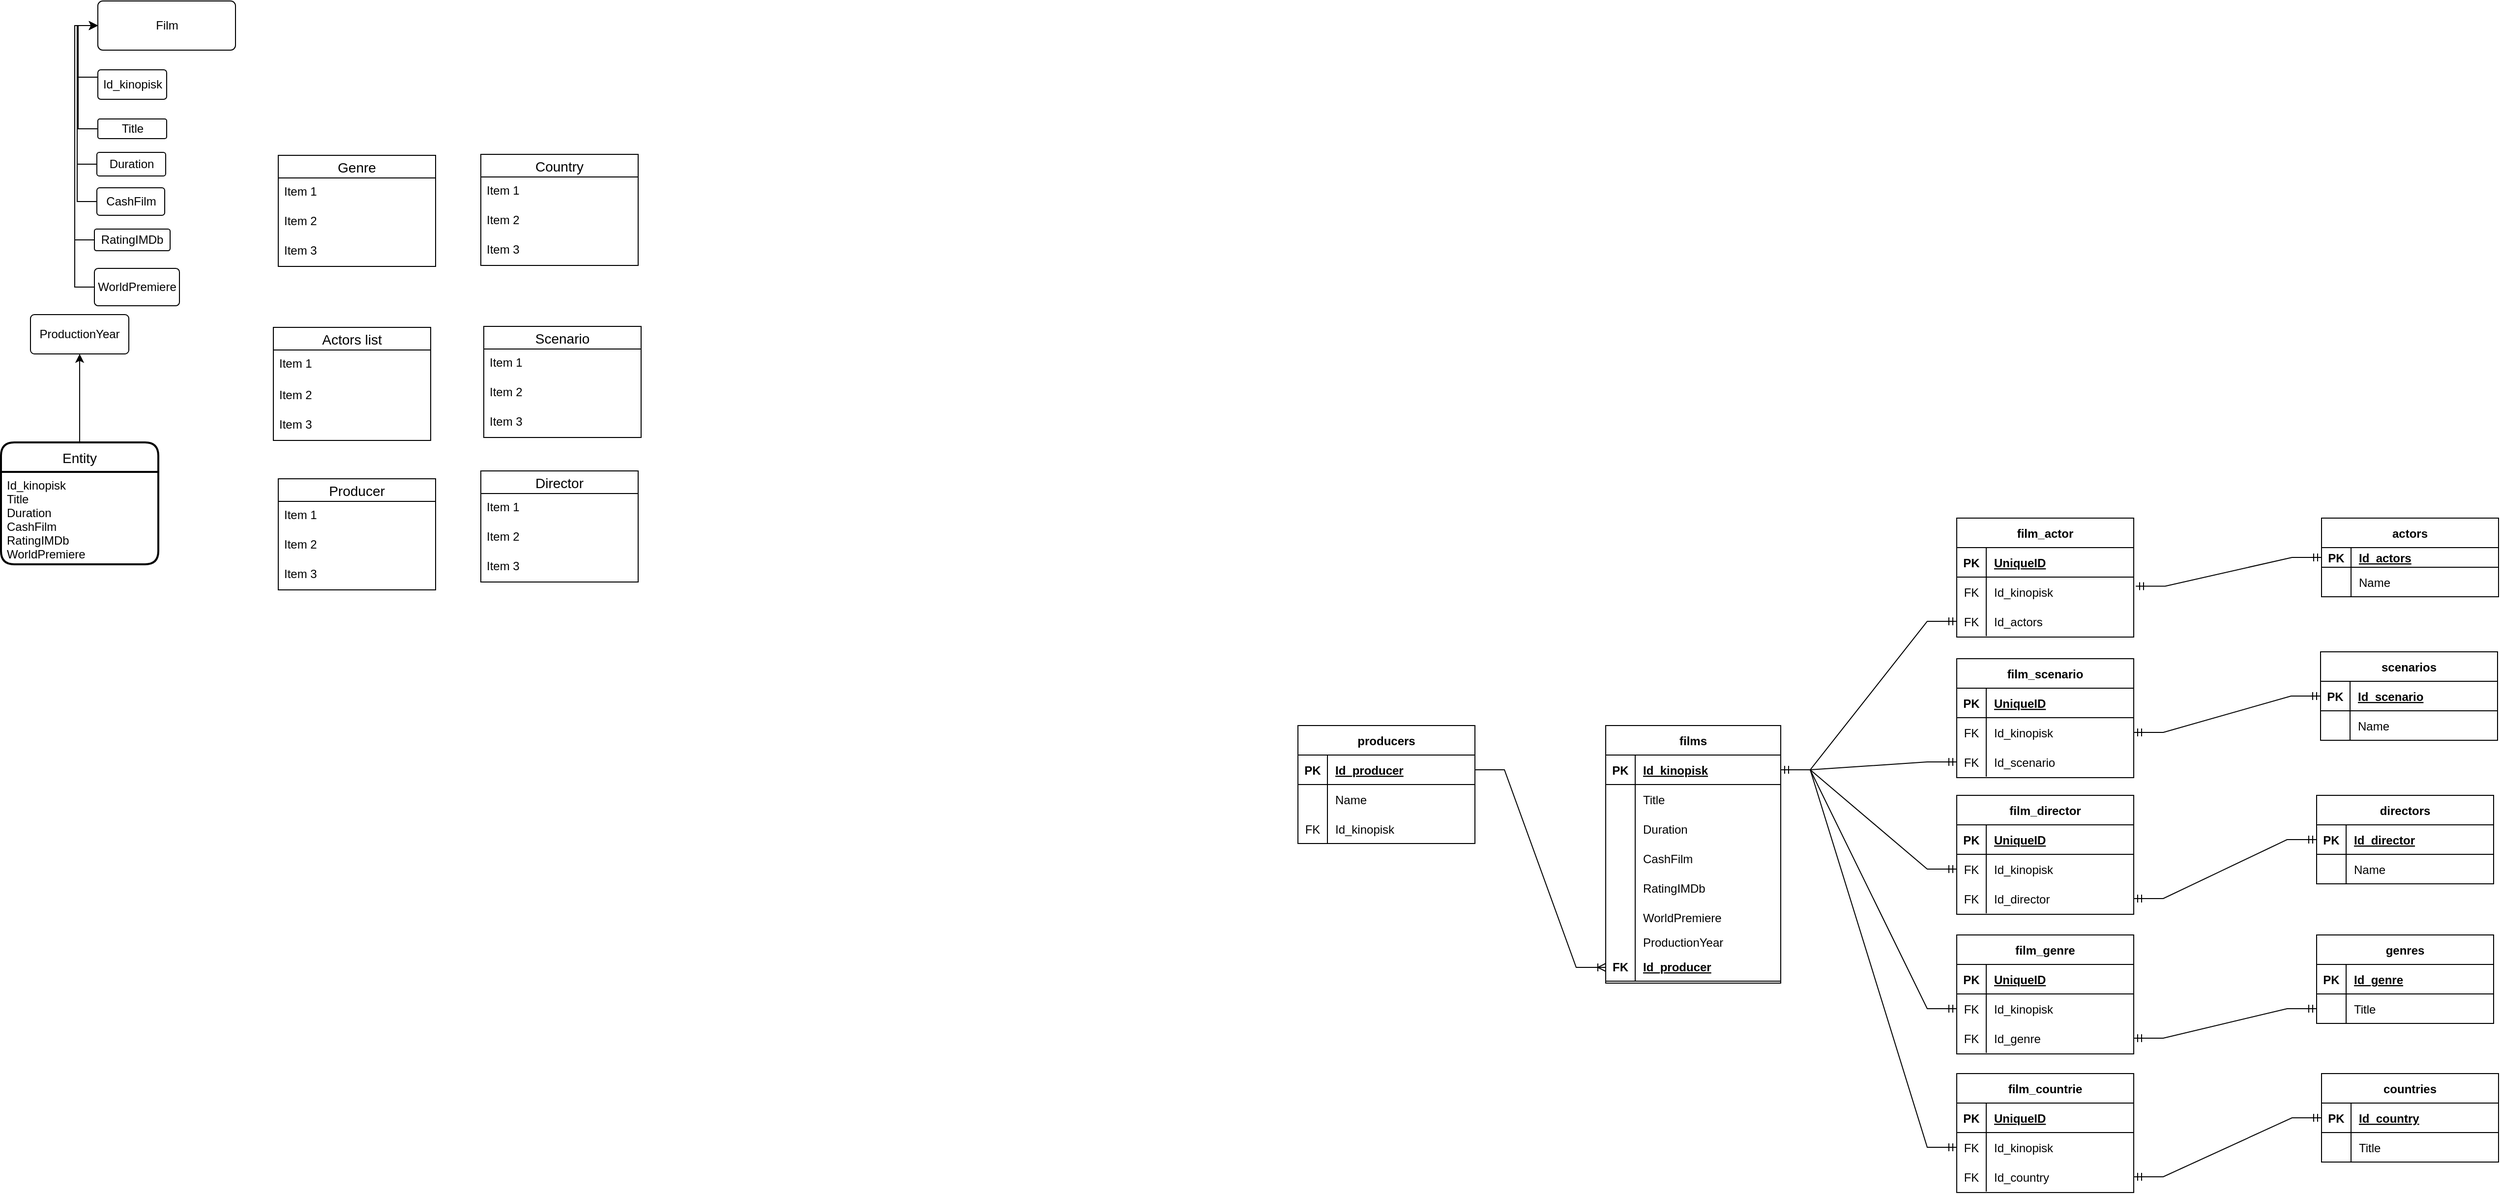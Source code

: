 <mxfile version="20.1.1" type="github">
  <diagram id="-CvcEf6lG1NXRsUwqKQ4" name="Page-1">
    <mxGraphModel dx="4697" dy="2421" grid="0" gridSize="10" guides="1" tooltips="1" connect="1" arrows="1" fold="1" page="0" pageScale="1" pageWidth="827" pageHeight="1169" math="0" shadow="0">
      <root>
        <mxCell id="0" />
        <mxCell id="1" parent="0" />
        <mxCell id="tb-JkUg86XOr9-P5i_KM-39" value="ProductionYear" style="rounded=1;arcSize=10;whiteSpace=wrap;html=1;align=center;" parent="1" vertex="1">
          <mxGeometry x="-3121" y="-1227" width="100" height="40" as="geometry" />
        </mxCell>
        <mxCell id="tb-JkUg86XOr9-P5i_KM-114" style="edgeStyle=orthogonalEdgeStyle;rounded=0;orthogonalLoop=1;jettySize=auto;html=1;exitX=0.5;exitY=0;exitDx=0;exitDy=0;entryX=0.5;entryY=1;entryDx=0;entryDy=0;" parent="1" source="tb-JkUg86XOr9-P5i_KM-105" target="tb-JkUg86XOr9-P5i_KM-39" edge="1">
          <mxGeometry relative="1" as="geometry">
            <mxPoint x="-3071.0" y="-1053" as="targetPoint" />
          </mxGeometry>
        </mxCell>
        <mxCell id="tb-JkUg86XOr9-P5i_KM-105" value="Entity" style="swimlane;childLayout=stackLayout;horizontal=1;startSize=30;horizontalStack=0;rounded=1;fontSize=14;fontStyle=0;strokeWidth=2;resizeParent=0;resizeLast=1;shadow=0;dashed=0;align=center;" parent="1" vertex="1">
          <mxGeometry x="-3151" y="-1097" width="160" height="124" as="geometry">
            <mxRectangle x="-1221" y="116" width="70" height="30" as="alternateBounds" />
          </mxGeometry>
        </mxCell>
        <mxCell id="tb-JkUg86XOr9-P5i_KM-106" value="Id_kinopisk&#xa;Title&#xa;Duration&#xa;CashFilm&#xa;RatingIMDb&#xa;WorldPremiere" style="align=left;strokeColor=none;fillColor=none;spacingLeft=4;fontSize=12;verticalAlign=top;resizable=0;rotatable=0;part=1;" parent="tb-JkUg86XOr9-P5i_KM-105" vertex="1">
          <mxGeometry y="30" width="160" height="94" as="geometry" />
        </mxCell>
        <mxCell id="tb-JkUg86XOr9-P5i_KM-108" style="edgeStyle=orthogonalEdgeStyle;rounded=0;orthogonalLoop=1;jettySize=auto;html=1;exitX=0.5;exitY=1;exitDx=0;exitDy=0;" parent="tb-JkUg86XOr9-P5i_KM-105" source="tb-JkUg86XOr9-P5i_KM-106" target="tb-JkUg86XOr9-P5i_KM-106" edge="1">
          <mxGeometry relative="1" as="geometry" />
        </mxCell>
        <mxCell id="tb-JkUg86XOr9-P5i_KM-110" value="" style="group" parent="1" vertex="1" connectable="0">
          <mxGeometry x="-3056" y="-1546" width="143.5" height="310" as="geometry" />
        </mxCell>
        <mxCell id="tb-JkUg86XOr9-P5i_KM-46" value="WorldPremiere" style="rounded=1;arcSize=10;whiteSpace=wrap;html=1;align=center;" parent="tb-JkUg86XOr9-P5i_KM-110" vertex="1">
          <mxGeometry y="272" width="86.5" height="38" as="geometry" />
        </mxCell>
        <mxCell id="tb-JkUg86XOr9-P5i_KM-47" value="Duration" style="rounded=1;arcSize=10;whiteSpace=wrap;html=1;align=center;" parent="tb-JkUg86XOr9-P5i_KM-110" vertex="1">
          <mxGeometry x="2.5" y="154" width="70" height="24" as="geometry" />
        </mxCell>
        <mxCell id="tb-JkUg86XOr9-P5i_KM-48" value="RatingIMDb" style="rounded=1;arcSize=10;whiteSpace=wrap;html=1;align=center;" parent="tb-JkUg86XOr9-P5i_KM-110" vertex="1">
          <mxGeometry y="232" width="77" height="22" as="geometry" />
        </mxCell>
        <mxCell id="tb-JkUg86XOr9-P5i_KM-49" value="CashFilm" style="rounded=1;arcSize=10;whiteSpace=wrap;html=1;align=center;" parent="tb-JkUg86XOr9-P5i_KM-110" vertex="1">
          <mxGeometry x="2.5" y="190" width="69" height="28" as="geometry" />
        </mxCell>
        <mxCell id="tb-JkUg86XOr9-P5i_KM-36" value="Film" style="rounded=1;arcSize=10;whiteSpace=wrap;html=1;align=center;" parent="tb-JkUg86XOr9-P5i_KM-110" vertex="1">
          <mxGeometry x="3.5" width="140" height="50" as="geometry" />
        </mxCell>
        <mxCell id="tb-JkUg86XOr9-P5i_KM-89" style="edgeStyle=orthogonalEdgeStyle;rounded=0;orthogonalLoop=1;jettySize=auto;html=1;exitX=0;exitY=0.5;exitDx=0;exitDy=0;entryX=0;entryY=0.5;entryDx=0;entryDy=0;" parent="tb-JkUg86XOr9-P5i_KM-110" source="tb-JkUg86XOr9-P5i_KM-46" target="tb-JkUg86XOr9-P5i_KM-36" edge="1">
          <mxGeometry relative="1" as="geometry" />
        </mxCell>
        <mxCell id="tb-JkUg86XOr9-P5i_KM-87" style="edgeStyle=orthogonalEdgeStyle;rounded=0;orthogonalLoop=1;jettySize=auto;html=1;exitX=0;exitY=0.5;exitDx=0;exitDy=0;entryX=0;entryY=0.5;entryDx=0;entryDy=0;" parent="tb-JkUg86XOr9-P5i_KM-110" source="tb-JkUg86XOr9-P5i_KM-47" target="tb-JkUg86XOr9-P5i_KM-36" edge="1">
          <mxGeometry relative="1" as="geometry">
            <mxPoint x="-17.5" y="56" as="targetPoint" />
          </mxGeometry>
        </mxCell>
        <mxCell id="tb-JkUg86XOr9-P5i_KM-88" style="edgeStyle=orthogonalEdgeStyle;rounded=0;orthogonalLoop=1;jettySize=auto;html=1;exitX=0;exitY=0.5;exitDx=0;exitDy=0;entryX=0;entryY=0.5;entryDx=0;entryDy=0;" parent="tb-JkUg86XOr9-P5i_KM-110" source="tb-JkUg86XOr9-P5i_KM-48" target="tb-JkUg86XOr9-P5i_KM-36" edge="1">
          <mxGeometry relative="1" as="geometry" />
        </mxCell>
        <mxCell id="tb-JkUg86XOr9-P5i_KM-86" style="edgeStyle=orthogonalEdgeStyle;rounded=0;orthogonalLoop=1;jettySize=auto;html=1;exitX=0;exitY=0.5;exitDx=0;exitDy=0;entryX=0;entryY=0.5;entryDx=0;entryDy=0;" parent="tb-JkUg86XOr9-P5i_KM-110" source="tb-JkUg86XOr9-P5i_KM-49" target="tb-JkUg86XOr9-P5i_KM-36" edge="1">
          <mxGeometry relative="1" as="geometry">
            <mxPoint x="-52.342" y="22.684" as="targetPoint" />
          </mxGeometry>
        </mxCell>
        <mxCell id="tb-JkUg86XOr9-P5i_KM-76" style="edgeStyle=orthogonalEdgeStyle;rounded=0;orthogonalLoop=1;jettySize=auto;html=1;exitX=0;exitY=0.25;exitDx=0;exitDy=0;entryX=0;entryY=0.5;entryDx=0;entryDy=0;" parent="tb-JkUg86XOr9-P5i_KM-110" source="tb-JkUg86XOr9-P5i_KM-37" target="tb-JkUg86XOr9-P5i_KM-36" edge="1">
          <mxGeometry relative="1" as="geometry" />
        </mxCell>
        <mxCell id="tb-JkUg86XOr9-P5i_KM-37" value="Id_kinopisk" style="rounded=1;arcSize=10;whiteSpace=wrap;html=1;align=center;" parent="tb-JkUg86XOr9-P5i_KM-110" vertex="1">
          <mxGeometry x="3.5" y="70" width="70" height="30" as="geometry" />
        </mxCell>
        <mxCell id="tb-JkUg86XOr9-P5i_KM-78" style="edgeStyle=orthogonalEdgeStyle;rounded=0;orthogonalLoop=1;jettySize=auto;html=1;exitX=0;exitY=0.5;exitDx=0;exitDy=0;entryX=0;entryY=0.5;entryDx=0;entryDy=0;" parent="tb-JkUg86XOr9-P5i_KM-110" source="tb-JkUg86XOr9-P5i_KM-38" target="tb-JkUg86XOr9-P5i_KM-36" edge="1">
          <mxGeometry relative="1" as="geometry" />
        </mxCell>
        <mxCell id="tb-JkUg86XOr9-P5i_KM-38" value="Title" style="rounded=1;arcSize=10;whiteSpace=wrap;html=1;align=center;" parent="tb-JkUg86XOr9-P5i_KM-110" vertex="1">
          <mxGeometry x="3.5" y="120" width="70" height="20" as="geometry" />
        </mxCell>
        <mxCell id="tb-JkUg86XOr9-P5i_KM-117" value="Actors list" style="swimlane;fontStyle=0;childLayout=stackLayout;horizontal=1;startSize=23;horizontalStack=0;resizeParent=1;resizeParentMax=0;resizeLast=0;collapsible=1;marginBottom=0;align=center;fontSize=14;" parent="1" vertex="1">
          <mxGeometry x="-2874" y="-1214" width="160" height="115" as="geometry" />
        </mxCell>
        <mxCell id="tb-JkUg86XOr9-P5i_KM-118" value="Item 1" style="text;strokeColor=none;fillColor=none;spacingLeft=4;spacingRight=4;overflow=hidden;rotatable=0;points=[[0,0.5],[1,0.5]];portConstraint=eastwest;fontSize=12;" parent="tb-JkUg86XOr9-P5i_KM-117" vertex="1">
          <mxGeometry y="23" width="160" height="32" as="geometry" />
        </mxCell>
        <mxCell id="tb-JkUg86XOr9-P5i_KM-119" value="Item 2" style="text;strokeColor=none;fillColor=none;spacingLeft=4;spacingRight=4;overflow=hidden;rotatable=0;points=[[0,0.5],[1,0.5]];portConstraint=eastwest;fontSize=12;" parent="tb-JkUg86XOr9-P5i_KM-117" vertex="1">
          <mxGeometry y="55" width="160" height="30" as="geometry" />
        </mxCell>
        <mxCell id="tb-JkUg86XOr9-P5i_KM-120" value="Item 3" style="text;strokeColor=none;fillColor=none;spacingLeft=4;spacingRight=4;overflow=hidden;rotatable=0;points=[[0,0.5],[1,0.5]];portConstraint=eastwest;fontSize=12;" parent="tb-JkUg86XOr9-P5i_KM-117" vertex="1">
          <mxGeometry y="85" width="160" height="30" as="geometry" />
        </mxCell>
        <mxCell id="tb-JkUg86XOr9-P5i_KM-121" value="Producer" style="swimlane;fontStyle=0;childLayout=stackLayout;horizontal=1;startSize=23;horizontalStack=0;resizeParent=1;resizeParentMax=0;resizeLast=0;collapsible=1;marginBottom=0;align=center;fontSize=14;" parent="1" vertex="1">
          <mxGeometry x="-2869" y="-1060" width="160" height="113" as="geometry" />
        </mxCell>
        <mxCell id="tb-JkUg86XOr9-P5i_KM-122" value="Item 1" style="text;strokeColor=none;fillColor=none;spacingLeft=4;spacingRight=4;overflow=hidden;rotatable=0;points=[[0,0.5],[1,0.5]];portConstraint=eastwest;fontSize=12;" parent="tb-JkUg86XOr9-P5i_KM-121" vertex="1">
          <mxGeometry y="23" width="160" height="30" as="geometry" />
        </mxCell>
        <mxCell id="tb-JkUg86XOr9-P5i_KM-123" value="Item 2" style="text;strokeColor=none;fillColor=none;spacingLeft=4;spacingRight=4;overflow=hidden;rotatable=0;points=[[0,0.5],[1,0.5]];portConstraint=eastwest;fontSize=12;" parent="tb-JkUg86XOr9-P5i_KM-121" vertex="1">
          <mxGeometry y="53" width="160" height="30" as="geometry" />
        </mxCell>
        <mxCell id="tb-JkUg86XOr9-P5i_KM-124" value="Item 3" style="text;strokeColor=none;fillColor=none;spacingLeft=4;spacingRight=4;overflow=hidden;rotatable=0;points=[[0,0.5],[1,0.5]];portConstraint=eastwest;fontSize=12;" parent="tb-JkUg86XOr9-P5i_KM-121" vertex="1">
          <mxGeometry y="83" width="160" height="30" as="geometry" />
        </mxCell>
        <mxCell id="tb-JkUg86XOr9-P5i_KM-125" value="Scenario" style="swimlane;fontStyle=0;childLayout=stackLayout;horizontal=1;startSize=23;horizontalStack=0;resizeParent=1;resizeParentMax=0;resizeLast=0;collapsible=1;marginBottom=0;align=center;fontSize=14;" parent="1" vertex="1">
          <mxGeometry x="-2660" y="-1215" width="160" height="113" as="geometry" />
        </mxCell>
        <mxCell id="tb-JkUg86XOr9-P5i_KM-126" value="Item 1" style="text;strokeColor=none;fillColor=none;spacingLeft=4;spacingRight=4;overflow=hidden;rotatable=0;points=[[0,0.5],[1,0.5]];portConstraint=eastwest;fontSize=12;" parent="tb-JkUg86XOr9-P5i_KM-125" vertex="1">
          <mxGeometry y="23" width="160" height="30" as="geometry" />
        </mxCell>
        <mxCell id="tb-JkUg86XOr9-P5i_KM-127" value="Item 2" style="text;strokeColor=none;fillColor=none;spacingLeft=4;spacingRight=4;overflow=hidden;rotatable=0;points=[[0,0.5],[1,0.5]];portConstraint=eastwest;fontSize=12;" parent="tb-JkUg86XOr9-P5i_KM-125" vertex="1">
          <mxGeometry y="53" width="160" height="30" as="geometry" />
        </mxCell>
        <mxCell id="tb-JkUg86XOr9-P5i_KM-128" value="Item 3" style="text;strokeColor=none;fillColor=none;spacingLeft=4;spacingRight=4;overflow=hidden;rotatable=0;points=[[0,0.5],[1,0.5]];portConstraint=eastwest;fontSize=12;" parent="tb-JkUg86XOr9-P5i_KM-125" vertex="1">
          <mxGeometry y="83" width="160" height="30" as="geometry" />
        </mxCell>
        <mxCell id="tb-JkUg86XOr9-P5i_KM-129" value="Director" style="swimlane;fontStyle=0;childLayout=stackLayout;horizontal=1;startSize=23;horizontalStack=0;resizeParent=1;resizeParentMax=0;resizeLast=0;collapsible=1;marginBottom=0;align=center;fontSize=14;" parent="1" vertex="1">
          <mxGeometry x="-2663" y="-1068" width="160" height="113" as="geometry" />
        </mxCell>
        <mxCell id="tb-JkUg86XOr9-P5i_KM-130" value="Item 1" style="text;strokeColor=none;fillColor=none;spacingLeft=4;spacingRight=4;overflow=hidden;rotatable=0;points=[[0,0.5],[1,0.5]];portConstraint=eastwest;fontSize=12;" parent="tb-JkUg86XOr9-P5i_KM-129" vertex="1">
          <mxGeometry y="23" width="160" height="30" as="geometry" />
        </mxCell>
        <mxCell id="tb-JkUg86XOr9-P5i_KM-131" value="Item 2" style="text;strokeColor=none;fillColor=none;spacingLeft=4;spacingRight=4;overflow=hidden;rotatable=0;points=[[0,0.5],[1,0.5]];portConstraint=eastwest;fontSize=12;" parent="tb-JkUg86XOr9-P5i_KM-129" vertex="1">
          <mxGeometry y="53" width="160" height="30" as="geometry" />
        </mxCell>
        <mxCell id="tb-JkUg86XOr9-P5i_KM-132" value="Item 3" style="text;strokeColor=none;fillColor=none;spacingLeft=4;spacingRight=4;overflow=hidden;rotatable=0;points=[[0,0.5],[1,0.5]];portConstraint=eastwest;fontSize=12;" parent="tb-JkUg86XOr9-P5i_KM-129" vertex="1">
          <mxGeometry y="83" width="160" height="30" as="geometry" />
        </mxCell>
        <mxCell id="tb-JkUg86XOr9-P5i_KM-133" value="Genre" style="swimlane;fontStyle=0;childLayout=stackLayout;horizontal=1;startSize=23;horizontalStack=0;resizeParent=1;resizeParentMax=0;resizeLast=0;collapsible=1;marginBottom=0;align=center;fontSize=14;" parent="1" vertex="1">
          <mxGeometry x="-2869" y="-1389" width="160" height="113" as="geometry" />
        </mxCell>
        <mxCell id="tb-JkUg86XOr9-P5i_KM-134" value="Item 1" style="text;strokeColor=none;fillColor=none;spacingLeft=4;spacingRight=4;overflow=hidden;rotatable=0;points=[[0,0.5],[1,0.5]];portConstraint=eastwest;fontSize=12;" parent="tb-JkUg86XOr9-P5i_KM-133" vertex="1">
          <mxGeometry y="23" width="160" height="30" as="geometry" />
        </mxCell>
        <mxCell id="tb-JkUg86XOr9-P5i_KM-135" value="Item 2" style="text;strokeColor=none;fillColor=none;spacingLeft=4;spacingRight=4;overflow=hidden;rotatable=0;points=[[0,0.5],[1,0.5]];portConstraint=eastwest;fontSize=12;" parent="tb-JkUg86XOr9-P5i_KM-133" vertex="1">
          <mxGeometry y="53" width="160" height="30" as="geometry" />
        </mxCell>
        <mxCell id="tb-JkUg86XOr9-P5i_KM-136" value="Item 3" style="text;strokeColor=none;fillColor=none;spacingLeft=4;spacingRight=4;overflow=hidden;rotatable=0;points=[[0,0.5],[1,0.5]];portConstraint=eastwest;fontSize=12;" parent="tb-JkUg86XOr9-P5i_KM-133" vertex="1">
          <mxGeometry y="83" width="160" height="30" as="geometry" />
        </mxCell>
        <mxCell id="tb-JkUg86XOr9-P5i_KM-137" value="Country" style="swimlane;fontStyle=0;childLayout=stackLayout;horizontal=1;startSize=23;horizontalStack=0;resizeParent=1;resizeParentMax=0;resizeLast=0;collapsible=1;marginBottom=0;align=center;fontSize=14;" parent="1" vertex="1">
          <mxGeometry x="-2663" y="-1390" width="160" height="113" as="geometry" />
        </mxCell>
        <mxCell id="tb-JkUg86XOr9-P5i_KM-138" value="Item 1" style="text;strokeColor=none;fillColor=none;spacingLeft=4;spacingRight=4;overflow=hidden;rotatable=0;points=[[0,0.5],[1,0.5]];portConstraint=eastwest;fontSize=12;" parent="tb-JkUg86XOr9-P5i_KM-137" vertex="1">
          <mxGeometry y="23" width="160" height="30" as="geometry" />
        </mxCell>
        <mxCell id="tb-JkUg86XOr9-P5i_KM-139" value="Item 2" style="text;strokeColor=none;fillColor=none;spacingLeft=4;spacingRight=4;overflow=hidden;rotatable=0;points=[[0,0.5],[1,0.5]];portConstraint=eastwest;fontSize=12;" parent="tb-JkUg86XOr9-P5i_KM-137" vertex="1">
          <mxGeometry y="53" width="160" height="30" as="geometry" />
        </mxCell>
        <mxCell id="tb-JkUg86XOr9-P5i_KM-140" value="Item 3" style="text;strokeColor=none;fillColor=none;spacingLeft=4;spacingRight=4;overflow=hidden;rotatable=0;points=[[0,0.5],[1,0.5]];portConstraint=eastwest;fontSize=12;" parent="tb-JkUg86XOr9-P5i_KM-137" vertex="1">
          <mxGeometry y="83" width="160" height="30" as="geometry" />
        </mxCell>
        <mxCell id="jE-wwctjGAYaQWZLmkZ_-2" value="actors" style="shape=table;startSize=30;container=1;collapsible=1;childLayout=tableLayout;fixedRows=1;rowLines=0;fontStyle=1;align=center;resizeLast=1;" parent="1" vertex="1">
          <mxGeometry x="-791" y="-1020" width="180" height="80" as="geometry" />
        </mxCell>
        <mxCell id="jE-wwctjGAYaQWZLmkZ_-3" value="" style="shape=tableRow;horizontal=0;startSize=0;swimlaneHead=0;swimlaneBody=0;fillColor=none;collapsible=0;dropTarget=0;points=[[0,0.5],[1,0.5]];portConstraint=eastwest;top=0;left=0;right=0;bottom=1;" parent="jE-wwctjGAYaQWZLmkZ_-2" vertex="1">
          <mxGeometry y="30" width="180" height="20" as="geometry" />
        </mxCell>
        <mxCell id="jE-wwctjGAYaQWZLmkZ_-4" value="PK" style="shape=partialRectangle;connectable=0;fillColor=none;top=0;left=0;bottom=0;right=0;fontStyle=1;overflow=hidden;" parent="jE-wwctjGAYaQWZLmkZ_-3" vertex="1">
          <mxGeometry width="30" height="20" as="geometry">
            <mxRectangle width="30" height="20" as="alternateBounds" />
          </mxGeometry>
        </mxCell>
        <mxCell id="jE-wwctjGAYaQWZLmkZ_-5" value="Id_actors" style="shape=partialRectangle;connectable=0;fillColor=none;top=0;left=0;bottom=0;right=0;align=left;spacingLeft=6;fontStyle=5;overflow=hidden;" parent="jE-wwctjGAYaQWZLmkZ_-3" vertex="1">
          <mxGeometry x="30" width="150" height="20" as="geometry">
            <mxRectangle width="150" height="20" as="alternateBounds" />
          </mxGeometry>
        </mxCell>
        <mxCell id="jE-wwctjGAYaQWZLmkZ_-6" value="" style="shape=tableRow;horizontal=0;startSize=0;swimlaneHead=0;swimlaneBody=0;fillColor=none;collapsible=0;dropTarget=0;points=[[0,0.5],[1,0.5]];portConstraint=eastwest;top=0;left=0;right=0;bottom=0;" parent="jE-wwctjGAYaQWZLmkZ_-2" vertex="1">
          <mxGeometry y="50" width="180" height="30" as="geometry" />
        </mxCell>
        <mxCell id="jE-wwctjGAYaQWZLmkZ_-7" value="" style="shape=partialRectangle;connectable=0;fillColor=none;top=0;left=0;bottom=0;right=0;editable=1;overflow=hidden;" parent="jE-wwctjGAYaQWZLmkZ_-6" vertex="1">
          <mxGeometry width="30" height="30" as="geometry">
            <mxRectangle width="30" height="30" as="alternateBounds" />
          </mxGeometry>
        </mxCell>
        <mxCell id="jE-wwctjGAYaQWZLmkZ_-8" value="Name" style="shape=partialRectangle;connectable=0;fillColor=none;top=0;left=0;bottom=0;right=0;align=left;spacingLeft=6;overflow=hidden;" parent="jE-wwctjGAYaQWZLmkZ_-6" vertex="1">
          <mxGeometry x="30" width="150" height="30" as="geometry">
            <mxRectangle width="150" height="30" as="alternateBounds" />
          </mxGeometry>
        </mxCell>
        <mxCell id="jE-wwctjGAYaQWZLmkZ_-25" value="films" style="shape=table;startSize=30;container=1;collapsible=1;childLayout=tableLayout;fixedRows=1;rowLines=0;fontStyle=1;align=center;resizeLast=1;" parent="1" vertex="1">
          <mxGeometry x="-1519" y="-809" width="178.0" height="262" as="geometry" />
        </mxCell>
        <mxCell id="jE-wwctjGAYaQWZLmkZ_-26" value="" style="shape=tableRow;horizontal=0;startSize=0;swimlaneHead=0;swimlaneBody=0;fillColor=none;collapsible=0;dropTarget=0;points=[[0,0.5],[1,0.5]];portConstraint=eastwest;top=0;left=0;right=0;bottom=1;" parent="jE-wwctjGAYaQWZLmkZ_-25" vertex="1">
          <mxGeometry y="30" width="178.0" height="30" as="geometry" />
        </mxCell>
        <mxCell id="jE-wwctjGAYaQWZLmkZ_-27" value="PK" style="shape=partialRectangle;connectable=0;fillColor=none;top=0;left=0;bottom=0;right=0;fontStyle=1;overflow=hidden;" parent="jE-wwctjGAYaQWZLmkZ_-26" vertex="1">
          <mxGeometry width="30" height="30" as="geometry">
            <mxRectangle width="30" height="30" as="alternateBounds" />
          </mxGeometry>
        </mxCell>
        <mxCell id="jE-wwctjGAYaQWZLmkZ_-28" value="Id_kinopisk" style="shape=partialRectangle;connectable=0;fillColor=none;top=0;left=0;bottom=0;right=0;align=left;spacingLeft=6;fontStyle=5;overflow=hidden;" parent="jE-wwctjGAYaQWZLmkZ_-26" vertex="1">
          <mxGeometry x="30" width="148.0" height="30" as="geometry">
            <mxRectangle width="148.0" height="30" as="alternateBounds" />
          </mxGeometry>
        </mxCell>
        <mxCell id="jE-wwctjGAYaQWZLmkZ_-29" value="" style="shape=tableRow;horizontal=0;startSize=0;swimlaneHead=0;swimlaneBody=0;fillColor=none;collapsible=0;dropTarget=0;points=[[0,0.5],[1,0.5]];portConstraint=eastwest;top=0;left=0;right=0;bottom=0;" parent="jE-wwctjGAYaQWZLmkZ_-25" vertex="1">
          <mxGeometry y="60" width="178.0" height="30" as="geometry" />
        </mxCell>
        <mxCell id="jE-wwctjGAYaQWZLmkZ_-30" value="" style="shape=partialRectangle;connectable=0;fillColor=none;top=0;left=0;bottom=0;right=0;editable=1;overflow=hidden;" parent="jE-wwctjGAYaQWZLmkZ_-29" vertex="1">
          <mxGeometry width="30" height="30" as="geometry">
            <mxRectangle width="30" height="30" as="alternateBounds" />
          </mxGeometry>
        </mxCell>
        <mxCell id="jE-wwctjGAYaQWZLmkZ_-31" value="Title" style="shape=partialRectangle;connectable=0;fillColor=none;top=0;left=0;bottom=0;right=0;align=left;spacingLeft=6;overflow=hidden;" parent="jE-wwctjGAYaQWZLmkZ_-29" vertex="1">
          <mxGeometry x="30" width="148.0" height="30" as="geometry">
            <mxRectangle width="148.0" height="30" as="alternateBounds" />
          </mxGeometry>
        </mxCell>
        <mxCell id="jE-wwctjGAYaQWZLmkZ_-32" value="" style="shape=tableRow;horizontal=0;startSize=0;swimlaneHead=0;swimlaneBody=0;fillColor=none;collapsible=0;dropTarget=0;points=[[0,0.5],[1,0.5]];portConstraint=eastwest;top=0;left=0;right=0;bottom=0;" parent="jE-wwctjGAYaQWZLmkZ_-25" vertex="1">
          <mxGeometry y="90" width="178.0" height="30" as="geometry" />
        </mxCell>
        <mxCell id="jE-wwctjGAYaQWZLmkZ_-33" value="" style="shape=partialRectangle;connectable=0;fillColor=none;top=0;left=0;bottom=0;right=0;editable=1;overflow=hidden;" parent="jE-wwctjGAYaQWZLmkZ_-32" vertex="1">
          <mxGeometry width="30" height="30" as="geometry">
            <mxRectangle width="30" height="30" as="alternateBounds" />
          </mxGeometry>
        </mxCell>
        <mxCell id="jE-wwctjGAYaQWZLmkZ_-34" value="Duration" style="shape=partialRectangle;connectable=0;fillColor=none;top=0;left=0;bottom=0;right=0;align=left;spacingLeft=6;overflow=hidden;" parent="jE-wwctjGAYaQWZLmkZ_-32" vertex="1">
          <mxGeometry x="30" width="148.0" height="30" as="geometry">
            <mxRectangle width="148.0" height="30" as="alternateBounds" />
          </mxGeometry>
        </mxCell>
        <mxCell id="jE-wwctjGAYaQWZLmkZ_-35" value="" style="shape=tableRow;horizontal=0;startSize=0;swimlaneHead=0;swimlaneBody=0;fillColor=none;collapsible=0;dropTarget=0;points=[[0,0.5],[1,0.5]];portConstraint=eastwest;top=0;left=0;right=0;bottom=0;" parent="jE-wwctjGAYaQWZLmkZ_-25" vertex="1">
          <mxGeometry y="120" width="178.0" height="30" as="geometry" />
        </mxCell>
        <mxCell id="jE-wwctjGAYaQWZLmkZ_-36" value="" style="shape=partialRectangle;connectable=0;fillColor=none;top=0;left=0;bottom=0;right=0;editable=1;overflow=hidden;" parent="jE-wwctjGAYaQWZLmkZ_-35" vertex="1">
          <mxGeometry width="30" height="30" as="geometry">
            <mxRectangle width="30" height="30" as="alternateBounds" />
          </mxGeometry>
        </mxCell>
        <mxCell id="jE-wwctjGAYaQWZLmkZ_-37" value="CashFilm" style="shape=partialRectangle;connectable=0;fillColor=none;top=0;left=0;bottom=0;right=0;align=left;spacingLeft=6;overflow=hidden;" parent="jE-wwctjGAYaQWZLmkZ_-35" vertex="1">
          <mxGeometry x="30" width="148.0" height="30" as="geometry">
            <mxRectangle width="148.0" height="30" as="alternateBounds" />
          </mxGeometry>
        </mxCell>
        <mxCell id="jE-wwctjGAYaQWZLmkZ_-38" value="" style="shape=tableRow;horizontal=0;startSize=0;swimlaneHead=0;swimlaneBody=0;fillColor=none;collapsible=0;dropTarget=0;points=[[0,0.5],[1,0.5]];portConstraint=eastwest;top=0;left=0;right=0;bottom=0;" parent="jE-wwctjGAYaQWZLmkZ_-25" vertex="1">
          <mxGeometry y="150" width="178.0" height="30" as="geometry" />
        </mxCell>
        <mxCell id="jE-wwctjGAYaQWZLmkZ_-39" value="" style="shape=partialRectangle;connectable=0;fillColor=none;top=0;left=0;bottom=0;right=0;editable=1;overflow=hidden;" parent="jE-wwctjGAYaQWZLmkZ_-38" vertex="1">
          <mxGeometry width="30" height="30" as="geometry">
            <mxRectangle width="30" height="30" as="alternateBounds" />
          </mxGeometry>
        </mxCell>
        <mxCell id="jE-wwctjGAYaQWZLmkZ_-40" value="RatingIMDb" style="shape=partialRectangle;connectable=0;fillColor=none;top=0;left=0;bottom=0;right=0;align=left;spacingLeft=6;overflow=hidden;" parent="jE-wwctjGAYaQWZLmkZ_-38" vertex="1">
          <mxGeometry x="30" width="148.0" height="30" as="geometry">
            <mxRectangle width="148.0" height="30" as="alternateBounds" />
          </mxGeometry>
        </mxCell>
        <mxCell id="jE-wwctjGAYaQWZLmkZ_-41" value="" style="shape=tableRow;horizontal=0;startSize=0;swimlaneHead=0;swimlaneBody=0;fillColor=none;collapsible=0;dropTarget=0;points=[[0,0.5],[1,0.5]];portConstraint=eastwest;top=0;left=0;right=0;bottom=0;" parent="jE-wwctjGAYaQWZLmkZ_-25" vertex="1">
          <mxGeometry y="180" width="178.0" height="30" as="geometry" />
        </mxCell>
        <mxCell id="jE-wwctjGAYaQWZLmkZ_-42" value="" style="shape=partialRectangle;connectable=0;fillColor=none;top=0;left=0;bottom=0;right=0;editable=1;overflow=hidden;" parent="jE-wwctjGAYaQWZLmkZ_-41" vertex="1">
          <mxGeometry width="30" height="30" as="geometry">
            <mxRectangle width="30" height="30" as="alternateBounds" />
          </mxGeometry>
        </mxCell>
        <mxCell id="jE-wwctjGAYaQWZLmkZ_-43" value="WorldPremiere" style="shape=partialRectangle;connectable=0;fillColor=none;top=0;left=0;bottom=0;right=0;align=left;spacingLeft=6;overflow=hidden;" parent="jE-wwctjGAYaQWZLmkZ_-41" vertex="1">
          <mxGeometry x="30" width="148.0" height="30" as="geometry">
            <mxRectangle width="148.0" height="30" as="alternateBounds" />
          </mxGeometry>
        </mxCell>
        <mxCell id="jE-wwctjGAYaQWZLmkZ_-44" value="" style="shape=tableRow;horizontal=0;startSize=0;swimlaneHead=0;swimlaneBody=0;fillColor=none;collapsible=0;dropTarget=0;points=[[0,0.5],[1,0.5]];portConstraint=eastwest;top=0;left=0;right=0;bottom=0;" parent="jE-wwctjGAYaQWZLmkZ_-25" vertex="1">
          <mxGeometry y="210" width="178.0" height="20" as="geometry" />
        </mxCell>
        <mxCell id="jE-wwctjGAYaQWZLmkZ_-45" value="" style="shape=partialRectangle;connectable=0;fillColor=none;top=0;left=0;bottom=0;right=0;editable=1;overflow=hidden;" parent="jE-wwctjGAYaQWZLmkZ_-44" vertex="1">
          <mxGeometry width="30" height="20" as="geometry">
            <mxRectangle width="30" height="20" as="alternateBounds" />
          </mxGeometry>
        </mxCell>
        <mxCell id="jE-wwctjGAYaQWZLmkZ_-46" value="ProductionYear" style="shape=partialRectangle;connectable=0;fillColor=none;top=0;left=0;bottom=0;right=0;align=left;spacingLeft=6;overflow=hidden;" parent="jE-wwctjGAYaQWZLmkZ_-44" vertex="1">
          <mxGeometry x="30" width="148.0" height="20" as="geometry">
            <mxRectangle width="148.0" height="20" as="alternateBounds" />
          </mxGeometry>
        </mxCell>
        <mxCell id="DhlaqUuosWmD7uB5dHRA-114" value="" style="shape=tableRow;horizontal=0;startSize=0;swimlaneHead=0;swimlaneBody=0;fillColor=none;collapsible=0;dropTarget=0;points=[[0,0.5],[1,0.5]];portConstraint=eastwest;top=0;left=0;right=0;bottom=1;" vertex="1" parent="jE-wwctjGAYaQWZLmkZ_-25">
          <mxGeometry y="230" width="178.0" height="30" as="geometry" />
        </mxCell>
        <mxCell id="DhlaqUuosWmD7uB5dHRA-115" value="FK" style="shape=partialRectangle;connectable=0;fillColor=none;top=0;left=0;bottom=0;right=0;fontStyle=1;overflow=hidden;" vertex="1" parent="DhlaqUuosWmD7uB5dHRA-114">
          <mxGeometry width="30" height="30" as="geometry">
            <mxRectangle width="30" height="30" as="alternateBounds" />
          </mxGeometry>
        </mxCell>
        <mxCell id="DhlaqUuosWmD7uB5dHRA-116" value="Id_producer" style="shape=partialRectangle;connectable=0;fillColor=none;top=0;left=0;bottom=0;right=0;align=left;spacingLeft=6;fontStyle=5;overflow=hidden;" vertex="1" parent="DhlaqUuosWmD7uB5dHRA-114">
          <mxGeometry x="30" width="148.0" height="30" as="geometry">
            <mxRectangle width="148.0" height="30" as="alternateBounds" />
          </mxGeometry>
        </mxCell>
        <mxCell id="jE-wwctjGAYaQWZLmkZ_-50" value="producers" style="shape=table;startSize=30;container=1;collapsible=1;childLayout=tableLayout;fixedRows=1;rowLines=0;fontStyle=1;align=center;resizeLast=1;" parent="1" vertex="1">
          <mxGeometry x="-1832" y="-809" width="180" height="120" as="geometry" />
        </mxCell>
        <mxCell id="jE-wwctjGAYaQWZLmkZ_-51" value="" style="shape=tableRow;horizontal=0;startSize=0;swimlaneHead=0;swimlaneBody=0;fillColor=none;collapsible=0;dropTarget=0;points=[[0,0.5],[1,0.5]];portConstraint=eastwest;top=0;left=0;right=0;bottom=1;" parent="jE-wwctjGAYaQWZLmkZ_-50" vertex="1">
          <mxGeometry y="30" width="180" height="30" as="geometry" />
        </mxCell>
        <mxCell id="jE-wwctjGAYaQWZLmkZ_-52" value="PK" style="shape=partialRectangle;connectable=0;fillColor=none;top=0;left=0;bottom=0;right=0;fontStyle=1;overflow=hidden;" parent="jE-wwctjGAYaQWZLmkZ_-51" vertex="1">
          <mxGeometry width="30" height="30" as="geometry">
            <mxRectangle width="30" height="30" as="alternateBounds" />
          </mxGeometry>
        </mxCell>
        <mxCell id="jE-wwctjGAYaQWZLmkZ_-53" value="Id_producer" style="shape=partialRectangle;connectable=0;fillColor=none;top=0;left=0;bottom=0;right=0;align=left;spacingLeft=6;fontStyle=5;overflow=hidden;" parent="jE-wwctjGAYaQWZLmkZ_-51" vertex="1">
          <mxGeometry x="30" width="150" height="30" as="geometry">
            <mxRectangle width="150" height="30" as="alternateBounds" />
          </mxGeometry>
        </mxCell>
        <mxCell id="jE-wwctjGAYaQWZLmkZ_-54" value="" style="shape=tableRow;horizontal=0;startSize=0;swimlaneHead=0;swimlaneBody=0;fillColor=none;collapsible=0;dropTarget=0;points=[[0,0.5],[1,0.5]];portConstraint=eastwest;top=0;left=0;right=0;bottom=0;" parent="jE-wwctjGAYaQWZLmkZ_-50" vertex="1">
          <mxGeometry y="60" width="180" height="30" as="geometry" />
        </mxCell>
        <mxCell id="jE-wwctjGAYaQWZLmkZ_-55" value="" style="shape=partialRectangle;connectable=0;fillColor=none;top=0;left=0;bottom=0;right=0;editable=1;overflow=hidden;" parent="jE-wwctjGAYaQWZLmkZ_-54" vertex="1">
          <mxGeometry width="30" height="30" as="geometry">
            <mxRectangle width="30" height="30" as="alternateBounds" />
          </mxGeometry>
        </mxCell>
        <mxCell id="jE-wwctjGAYaQWZLmkZ_-56" value="Name" style="shape=partialRectangle;connectable=0;fillColor=none;top=0;left=0;bottom=0;right=0;align=left;spacingLeft=6;overflow=hidden;" parent="jE-wwctjGAYaQWZLmkZ_-54" vertex="1">
          <mxGeometry x="30" width="150" height="30" as="geometry">
            <mxRectangle width="150" height="30" as="alternateBounds" />
          </mxGeometry>
        </mxCell>
        <mxCell id="DhlaqUuosWmD7uB5dHRA-73" value="" style="shape=tableRow;horizontal=0;startSize=0;swimlaneHead=0;swimlaneBody=0;fillColor=none;collapsible=0;dropTarget=0;points=[[0,0.5],[1,0.5]];portConstraint=eastwest;top=0;left=0;right=0;bottom=0;" vertex="1" parent="jE-wwctjGAYaQWZLmkZ_-50">
          <mxGeometry y="90" width="180" height="30" as="geometry" />
        </mxCell>
        <mxCell id="DhlaqUuosWmD7uB5dHRA-74" value="FK" style="shape=partialRectangle;connectable=0;fillColor=none;top=0;left=0;bottom=0;right=0;editable=1;overflow=hidden;" vertex="1" parent="DhlaqUuosWmD7uB5dHRA-73">
          <mxGeometry width="30" height="30" as="geometry">
            <mxRectangle width="30" height="30" as="alternateBounds" />
          </mxGeometry>
        </mxCell>
        <mxCell id="DhlaqUuosWmD7uB5dHRA-75" value="Id_kinopisk" style="shape=partialRectangle;connectable=0;fillColor=none;top=0;left=0;bottom=0;right=0;align=left;spacingLeft=6;overflow=hidden;" vertex="1" parent="DhlaqUuosWmD7uB5dHRA-73">
          <mxGeometry x="30" width="150" height="30" as="geometry">
            <mxRectangle width="150" height="30" as="alternateBounds" />
          </mxGeometry>
        </mxCell>
        <mxCell id="jE-wwctjGAYaQWZLmkZ_-58" value="scenarios" style="shape=table;startSize=30;container=1;collapsible=1;childLayout=tableLayout;fixedRows=1;rowLines=0;fontStyle=1;align=center;resizeLast=1;" parent="1" vertex="1">
          <mxGeometry x="-792" y="-884" width="180" height="90" as="geometry" />
        </mxCell>
        <mxCell id="jE-wwctjGAYaQWZLmkZ_-59" value="" style="shape=tableRow;horizontal=0;startSize=0;swimlaneHead=0;swimlaneBody=0;fillColor=none;collapsible=0;dropTarget=0;points=[[0,0.5],[1,0.5]];portConstraint=eastwest;top=0;left=0;right=0;bottom=1;" parent="jE-wwctjGAYaQWZLmkZ_-58" vertex="1">
          <mxGeometry y="30" width="180" height="30" as="geometry" />
        </mxCell>
        <mxCell id="jE-wwctjGAYaQWZLmkZ_-60" value="PK" style="shape=partialRectangle;connectable=0;fillColor=none;top=0;left=0;bottom=0;right=0;fontStyle=1;overflow=hidden;" parent="jE-wwctjGAYaQWZLmkZ_-59" vertex="1">
          <mxGeometry width="30" height="30" as="geometry">
            <mxRectangle width="30" height="30" as="alternateBounds" />
          </mxGeometry>
        </mxCell>
        <mxCell id="jE-wwctjGAYaQWZLmkZ_-61" value="Id_scenario" style="shape=partialRectangle;connectable=0;fillColor=none;top=0;left=0;bottom=0;right=0;align=left;spacingLeft=6;fontStyle=5;overflow=hidden;" parent="jE-wwctjGAYaQWZLmkZ_-59" vertex="1">
          <mxGeometry x="30" width="150" height="30" as="geometry">
            <mxRectangle width="150" height="30" as="alternateBounds" />
          </mxGeometry>
        </mxCell>
        <mxCell id="jE-wwctjGAYaQWZLmkZ_-62" value="" style="shape=tableRow;horizontal=0;startSize=0;swimlaneHead=0;swimlaneBody=0;fillColor=none;collapsible=0;dropTarget=0;points=[[0,0.5],[1,0.5]];portConstraint=eastwest;top=0;left=0;right=0;bottom=0;" parent="jE-wwctjGAYaQWZLmkZ_-58" vertex="1">
          <mxGeometry y="60" width="180" height="30" as="geometry" />
        </mxCell>
        <mxCell id="jE-wwctjGAYaQWZLmkZ_-63" value="" style="shape=partialRectangle;connectable=0;fillColor=none;top=0;left=0;bottom=0;right=0;editable=1;overflow=hidden;" parent="jE-wwctjGAYaQWZLmkZ_-62" vertex="1">
          <mxGeometry width="30" height="30" as="geometry">
            <mxRectangle width="30" height="30" as="alternateBounds" />
          </mxGeometry>
        </mxCell>
        <mxCell id="jE-wwctjGAYaQWZLmkZ_-64" value="Name" style="shape=partialRectangle;connectable=0;fillColor=none;top=0;left=0;bottom=0;right=0;align=left;spacingLeft=6;overflow=hidden;" parent="jE-wwctjGAYaQWZLmkZ_-62" vertex="1">
          <mxGeometry x="30" width="150" height="30" as="geometry">
            <mxRectangle width="150" height="30" as="alternateBounds" />
          </mxGeometry>
        </mxCell>
        <mxCell id="jE-wwctjGAYaQWZLmkZ_-65" value="genres" style="shape=table;startSize=30;container=1;collapsible=1;childLayout=tableLayout;fixedRows=1;rowLines=0;fontStyle=1;align=center;resizeLast=1;" parent="1" vertex="1">
          <mxGeometry x="-796" y="-596" width="180" height="90" as="geometry" />
        </mxCell>
        <mxCell id="jE-wwctjGAYaQWZLmkZ_-66" value="" style="shape=tableRow;horizontal=0;startSize=0;swimlaneHead=0;swimlaneBody=0;fillColor=none;collapsible=0;dropTarget=0;points=[[0,0.5],[1,0.5]];portConstraint=eastwest;top=0;left=0;right=0;bottom=1;" parent="jE-wwctjGAYaQWZLmkZ_-65" vertex="1">
          <mxGeometry y="30" width="180" height="30" as="geometry" />
        </mxCell>
        <mxCell id="jE-wwctjGAYaQWZLmkZ_-67" value="PK" style="shape=partialRectangle;connectable=0;fillColor=none;top=0;left=0;bottom=0;right=0;fontStyle=1;overflow=hidden;" parent="jE-wwctjGAYaQWZLmkZ_-66" vertex="1">
          <mxGeometry width="30" height="30" as="geometry">
            <mxRectangle width="30" height="30" as="alternateBounds" />
          </mxGeometry>
        </mxCell>
        <mxCell id="jE-wwctjGAYaQWZLmkZ_-68" value="Id_genre" style="shape=partialRectangle;connectable=0;fillColor=none;top=0;left=0;bottom=0;right=0;align=left;spacingLeft=6;fontStyle=5;overflow=hidden;" parent="jE-wwctjGAYaQWZLmkZ_-66" vertex="1">
          <mxGeometry x="30" width="150" height="30" as="geometry">
            <mxRectangle width="150" height="30" as="alternateBounds" />
          </mxGeometry>
        </mxCell>
        <mxCell id="jE-wwctjGAYaQWZLmkZ_-69" value="" style="shape=tableRow;horizontal=0;startSize=0;swimlaneHead=0;swimlaneBody=0;fillColor=none;collapsible=0;dropTarget=0;points=[[0,0.5],[1,0.5]];portConstraint=eastwest;top=0;left=0;right=0;bottom=0;" parent="jE-wwctjGAYaQWZLmkZ_-65" vertex="1">
          <mxGeometry y="60" width="180" height="30" as="geometry" />
        </mxCell>
        <mxCell id="jE-wwctjGAYaQWZLmkZ_-70" value="" style="shape=partialRectangle;connectable=0;fillColor=none;top=0;left=0;bottom=0;right=0;editable=1;overflow=hidden;" parent="jE-wwctjGAYaQWZLmkZ_-69" vertex="1">
          <mxGeometry width="30" height="30" as="geometry">
            <mxRectangle width="30" height="30" as="alternateBounds" />
          </mxGeometry>
        </mxCell>
        <mxCell id="jE-wwctjGAYaQWZLmkZ_-71" value="Title" style="shape=partialRectangle;connectable=0;fillColor=none;top=0;left=0;bottom=0;right=0;align=left;spacingLeft=6;overflow=hidden;" parent="jE-wwctjGAYaQWZLmkZ_-69" vertex="1">
          <mxGeometry x="30" width="150" height="30" as="geometry">
            <mxRectangle width="150" height="30" as="alternateBounds" />
          </mxGeometry>
        </mxCell>
        <mxCell id="jE-wwctjGAYaQWZLmkZ_-72" value="countries" style="shape=table;startSize=30;container=1;collapsible=1;childLayout=tableLayout;fixedRows=1;rowLines=0;fontStyle=1;align=center;resizeLast=1;" parent="1" vertex="1">
          <mxGeometry x="-791" y="-455" width="180" height="90" as="geometry" />
        </mxCell>
        <mxCell id="jE-wwctjGAYaQWZLmkZ_-73" value="" style="shape=tableRow;horizontal=0;startSize=0;swimlaneHead=0;swimlaneBody=0;fillColor=none;collapsible=0;dropTarget=0;points=[[0,0.5],[1,0.5]];portConstraint=eastwest;top=0;left=0;right=0;bottom=1;" parent="jE-wwctjGAYaQWZLmkZ_-72" vertex="1">
          <mxGeometry y="30" width="180" height="30" as="geometry" />
        </mxCell>
        <mxCell id="jE-wwctjGAYaQWZLmkZ_-74" value="PK" style="shape=partialRectangle;connectable=0;fillColor=none;top=0;left=0;bottom=0;right=0;fontStyle=1;overflow=hidden;" parent="jE-wwctjGAYaQWZLmkZ_-73" vertex="1">
          <mxGeometry width="30" height="30" as="geometry">
            <mxRectangle width="30" height="30" as="alternateBounds" />
          </mxGeometry>
        </mxCell>
        <mxCell id="jE-wwctjGAYaQWZLmkZ_-75" value="Id_country" style="shape=partialRectangle;connectable=0;fillColor=none;top=0;left=0;bottom=0;right=0;align=left;spacingLeft=6;fontStyle=5;overflow=hidden;" parent="jE-wwctjGAYaQWZLmkZ_-73" vertex="1">
          <mxGeometry x="30" width="150" height="30" as="geometry">
            <mxRectangle width="150" height="30" as="alternateBounds" />
          </mxGeometry>
        </mxCell>
        <mxCell id="jE-wwctjGAYaQWZLmkZ_-76" value="" style="shape=tableRow;horizontal=0;startSize=0;swimlaneHead=0;swimlaneBody=0;fillColor=none;collapsible=0;dropTarget=0;points=[[0,0.5],[1,0.5]];portConstraint=eastwest;top=0;left=0;right=0;bottom=0;" parent="jE-wwctjGAYaQWZLmkZ_-72" vertex="1">
          <mxGeometry y="60" width="180" height="30" as="geometry" />
        </mxCell>
        <mxCell id="jE-wwctjGAYaQWZLmkZ_-77" value="" style="shape=partialRectangle;connectable=0;fillColor=none;top=0;left=0;bottom=0;right=0;editable=1;overflow=hidden;" parent="jE-wwctjGAYaQWZLmkZ_-76" vertex="1">
          <mxGeometry width="30" height="30" as="geometry">
            <mxRectangle width="30" height="30" as="alternateBounds" />
          </mxGeometry>
        </mxCell>
        <mxCell id="jE-wwctjGAYaQWZLmkZ_-78" value="Title" style="shape=partialRectangle;connectable=0;fillColor=none;top=0;left=0;bottom=0;right=0;align=left;spacingLeft=6;overflow=hidden;" parent="jE-wwctjGAYaQWZLmkZ_-76" vertex="1">
          <mxGeometry x="30" width="150" height="30" as="geometry">
            <mxRectangle width="150" height="30" as="alternateBounds" />
          </mxGeometry>
        </mxCell>
        <mxCell id="jE-wwctjGAYaQWZLmkZ_-79" value="directors" style="shape=table;startSize=30;container=1;collapsible=1;childLayout=tableLayout;fixedRows=1;rowLines=0;fontStyle=1;align=center;resizeLast=1;" parent="1" vertex="1">
          <mxGeometry x="-796" y="-738" width="180" height="90" as="geometry" />
        </mxCell>
        <mxCell id="jE-wwctjGAYaQWZLmkZ_-80" value="" style="shape=tableRow;horizontal=0;startSize=0;swimlaneHead=0;swimlaneBody=0;fillColor=none;collapsible=0;dropTarget=0;points=[[0,0.5],[1,0.5]];portConstraint=eastwest;top=0;left=0;right=0;bottom=1;" parent="jE-wwctjGAYaQWZLmkZ_-79" vertex="1">
          <mxGeometry y="30" width="180" height="30" as="geometry" />
        </mxCell>
        <mxCell id="jE-wwctjGAYaQWZLmkZ_-81" value="PK" style="shape=partialRectangle;connectable=0;fillColor=none;top=0;left=0;bottom=0;right=0;fontStyle=1;overflow=hidden;" parent="jE-wwctjGAYaQWZLmkZ_-80" vertex="1">
          <mxGeometry width="30" height="30" as="geometry">
            <mxRectangle width="30" height="30" as="alternateBounds" />
          </mxGeometry>
        </mxCell>
        <mxCell id="jE-wwctjGAYaQWZLmkZ_-82" value="Id_director" style="shape=partialRectangle;connectable=0;fillColor=none;top=0;left=0;bottom=0;right=0;align=left;spacingLeft=6;fontStyle=5;overflow=hidden;" parent="jE-wwctjGAYaQWZLmkZ_-80" vertex="1">
          <mxGeometry x="30" width="150" height="30" as="geometry">
            <mxRectangle width="150" height="30" as="alternateBounds" />
          </mxGeometry>
        </mxCell>
        <mxCell id="jE-wwctjGAYaQWZLmkZ_-83" value="" style="shape=tableRow;horizontal=0;startSize=0;swimlaneHead=0;swimlaneBody=0;fillColor=none;collapsible=0;dropTarget=0;points=[[0,0.5],[1,0.5]];portConstraint=eastwest;top=0;left=0;right=0;bottom=0;" parent="jE-wwctjGAYaQWZLmkZ_-79" vertex="1">
          <mxGeometry y="60" width="180" height="30" as="geometry" />
        </mxCell>
        <mxCell id="jE-wwctjGAYaQWZLmkZ_-84" value="" style="shape=partialRectangle;connectable=0;fillColor=none;top=0;left=0;bottom=0;right=0;editable=1;overflow=hidden;" parent="jE-wwctjGAYaQWZLmkZ_-83" vertex="1">
          <mxGeometry width="30" height="30" as="geometry">
            <mxRectangle width="30" height="30" as="alternateBounds" />
          </mxGeometry>
        </mxCell>
        <mxCell id="jE-wwctjGAYaQWZLmkZ_-85" value="Name" style="shape=partialRectangle;connectable=0;fillColor=none;top=0;left=0;bottom=0;right=0;align=left;spacingLeft=6;overflow=hidden;" parent="jE-wwctjGAYaQWZLmkZ_-83" vertex="1">
          <mxGeometry x="30" width="150" height="30" as="geometry">
            <mxRectangle width="150" height="30" as="alternateBounds" />
          </mxGeometry>
        </mxCell>
        <mxCell id="jE-wwctjGAYaQWZLmkZ_-104" value="" style="edgeStyle=entityRelationEdgeStyle;fontSize=12;html=1;endArrow=ERoneToMany;rounded=0;exitX=1;exitY=0.5;exitDx=0;exitDy=0;" parent="1" source="jE-wwctjGAYaQWZLmkZ_-51" edge="1">
          <mxGeometry width="100" height="100" relative="1" as="geometry">
            <mxPoint x="-925" y="-514" as="sourcePoint" />
            <mxPoint x="-1519" y="-563" as="targetPoint" />
          </mxGeometry>
        </mxCell>
        <mxCell id="DhlaqUuosWmD7uB5dHRA-20" value="film_actor" style="shape=table;startSize=30;container=1;collapsible=1;childLayout=tableLayout;fixedRows=1;rowLines=0;fontStyle=1;align=center;resizeLast=1;" vertex="1" parent="1">
          <mxGeometry x="-1162" y="-1020" width="180" height="121" as="geometry" />
        </mxCell>
        <mxCell id="DhlaqUuosWmD7uB5dHRA-21" value="" style="shape=tableRow;horizontal=0;startSize=0;swimlaneHead=0;swimlaneBody=0;fillColor=none;collapsible=0;dropTarget=0;points=[[0,0.5],[1,0.5]];portConstraint=eastwest;top=0;left=0;right=0;bottom=1;" vertex="1" parent="DhlaqUuosWmD7uB5dHRA-20">
          <mxGeometry y="30" width="180" height="30" as="geometry" />
        </mxCell>
        <mxCell id="DhlaqUuosWmD7uB5dHRA-22" value="PK" style="shape=partialRectangle;connectable=0;fillColor=none;top=0;left=0;bottom=0;right=0;fontStyle=1;overflow=hidden;" vertex="1" parent="DhlaqUuosWmD7uB5dHRA-21">
          <mxGeometry width="30" height="30" as="geometry">
            <mxRectangle width="30" height="30" as="alternateBounds" />
          </mxGeometry>
        </mxCell>
        <mxCell id="DhlaqUuosWmD7uB5dHRA-23" value="UniqueID" style="shape=partialRectangle;connectable=0;fillColor=none;top=0;left=0;bottom=0;right=0;align=left;spacingLeft=6;fontStyle=5;overflow=hidden;" vertex="1" parent="DhlaqUuosWmD7uB5dHRA-21">
          <mxGeometry x="30" width="150" height="30" as="geometry">
            <mxRectangle width="150" height="30" as="alternateBounds" />
          </mxGeometry>
        </mxCell>
        <mxCell id="DhlaqUuosWmD7uB5dHRA-24" value="" style="shape=tableRow;horizontal=0;startSize=0;swimlaneHead=0;swimlaneBody=0;fillColor=none;collapsible=0;dropTarget=0;points=[[0,0.5],[1,0.5]];portConstraint=eastwest;top=0;left=0;right=0;bottom=0;fontStyle=1" vertex="1" parent="DhlaqUuosWmD7uB5dHRA-20">
          <mxGeometry y="60" width="180" height="30" as="geometry" />
        </mxCell>
        <mxCell id="DhlaqUuosWmD7uB5dHRA-25" value="FK" style="shape=partialRectangle;connectable=0;fillColor=none;top=0;left=0;bottom=0;right=0;editable=1;overflow=hidden;" vertex="1" parent="DhlaqUuosWmD7uB5dHRA-24">
          <mxGeometry width="30" height="30" as="geometry">
            <mxRectangle width="30" height="30" as="alternateBounds" />
          </mxGeometry>
        </mxCell>
        <mxCell id="DhlaqUuosWmD7uB5dHRA-26" value="Id_kinopisk" style="shape=partialRectangle;connectable=0;fillColor=none;top=0;left=0;bottom=0;right=0;align=left;spacingLeft=6;overflow=hidden;" vertex="1" parent="DhlaqUuosWmD7uB5dHRA-24">
          <mxGeometry x="30" width="150" height="30" as="geometry">
            <mxRectangle width="150" height="30" as="alternateBounds" />
          </mxGeometry>
        </mxCell>
        <mxCell id="DhlaqUuosWmD7uB5dHRA-27" value="" style="shape=tableRow;horizontal=0;startSize=0;swimlaneHead=0;swimlaneBody=0;fillColor=none;collapsible=0;dropTarget=0;points=[[0,0.5],[1,0.5]];portConstraint=eastwest;top=0;left=0;right=0;bottom=0;fontStyle=1" vertex="1" parent="DhlaqUuosWmD7uB5dHRA-20">
          <mxGeometry y="90" width="180" height="30" as="geometry" />
        </mxCell>
        <mxCell id="DhlaqUuosWmD7uB5dHRA-28" value="FK" style="shape=partialRectangle;connectable=0;fillColor=none;top=0;left=0;bottom=0;right=0;editable=1;overflow=hidden;" vertex="1" parent="DhlaqUuosWmD7uB5dHRA-27">
          <mxGeometry width="30" height="30" as="geometry">
            <mxRectangle width="30" height="30" as="alternateBounds" />
          </mxGeometry>
        </mxCell>
        <mxCell id="DhlaqUuosWmD7uB5dHRA-29" value="Id_actors" style="shape=partialRectangle;connectable=0;fillColor=none;top=0;left=0;bottom=0;right=0;align=left;spacingLeft=6;overflow=hidden;" vertex="1" parent="DhlaqUuosWmD7uB5dHRA-27">
          <mxGeometry x="30" width="150" height="30" as="geometry">
            <mxRectangle width="150" height="30" as="alternateBounds" />
          </mxGeometry>
        </mxCell>
        <mxCell id="DhlaqUuosWmD7uB5dHRA-33" value="" style="edgeStyle=entityRelationEdgeStyle;fontSize=12;html=1;endArrow=ERmandOne;startArrow=ERmandOne;rounded=0;entryX=1.011;entryY=0.307;entryDx=0;entryDy=0;entryPerimeter=0;exitX=0;exitY=0.5;exitDx=0;exitDy=0;" edge="1" parent="1" source="jE-wwctjGAYaQWZLmkZ_-3" target="DhlaqUuosWmD7uB5dHRA-24">
          <mxGeometry width="100" height="100" relative="1" as="geometry">
            <mxPoint x="-923" y="-801" as="sourcePoint" />
            <mxPoint x="-823" y="-901" as="targetPoint" />
          </mxGeometry>
        </mxCell>
        <mxCell id="DhlaqUuosWmD7uB5dHRA-34" value="" style="edgeStyle=entityRelationEdgeStyle;fontSize=12;html=1;endArrow=ERmandOne;startArrow=ERmandOne;rounded=0;entryX=0;entryY=0.5;entryDx=0;entryDy=0;exitX=1;exitY=0.5;exitDx=0;exitDy=0;" edge="1" parent="1" source="jE-wwctjGAYaQWZLmkZ_-26" target="DhlaqUuosWmD7uB5dHRA-27">
          <mxGeometry width="100" height="100" relative="1" as="geometry">
            <mxPoint x="-1080.98" y="-868.21" as="sourcePoint" />
            <mxPoint x="-1232" y="-1003" as="targetPoint" />
          </mxGeometry>
        </mxCell>
        <mxCell id="DhlaqUuosWmD7uB5dHRA-36" value="film_scenario" style="shape=table;startSize=30;container=1;collapsible=1;childLayout=tableLayout;fixedRows=1;rowLines=0;fontStyle=1;align=center;resizeLast=1;" vertex="1" parent="1">
          <mxGeometry x="-1162" y="-877" width="180" height="121" as="geometry" />
        </mxCell>
        <mxCell id="DhlaqUuosWmD7uB5dHRA-37" value="" style="shape=tableRow;horizontal=0;startSize=0;swimlaneHead=0;swimlaneBody=0;fillColor=none;collapsible=0;dropTarget=0;points=[[0,0.5],[1,0.5]];portConstraint=eastwest;top=0;left=0;right=0;bottom=1;" vertex="1" parent="DhlaqUuosWmD7uB5dHRA-36">
          <mxGeometry y="30" width="180" height="30" as="geometry" />
        </mxCell>
        <mxCell id="DhlaqUuosWmD7uB5dHRA-38" value="PK" style="shape=partialRectangle;connectable=0;fillColor=none;top=0;left=0;bottom=0;right=0;fontStyle=1;overflow=hidden;" vertex="1" parent="DhlaqUuosWmD7uB5dHRA-37">
          <mxGeometry width="30" height="30" as="geometry">
            <mxRectangle width="30" height="30" as="alternateBounds" />
          </mxGeometry>
        </mxCell>
        <mxCell id="DhlaqUuosWmD7uB5dHRA-39" value="UniqueID" style="shape=partialRectangle;connectable=0;fillColor=none;top=0;left=0;bottom=0;right=0;align=left;spacingLeft=6;fontStyle=5;overflow=hidden;" vertex="1" parent="DhlaqUuosWmD7uB5dHRA-37">
          <mxGeometry x="30" width="150" height="30" as="geometry">
            <mxRectangle width="150" height="30" as="alternateBounds" />
          </mxGeometry>
        </mxCell>
        <mxCell id="DhlaqUuosWmD7uB5dHRA-40" value="" style="shape=tableRow;horizontal=0;startSize=0;swimlaneHead=0;swimlaneBody=0;fillColor=none;collapsible=0;dropTarget=0;points=[[0,0.5],[1,0.5]];portConstraint=eastwest;top=0;left=0;right=0;bottom=0;fontStyle=1" vertex="1" parent="DhlaqUuosWmD7uB5dHRA-36">
          <mxGeometry y="60" width="180" height="30" as="geometry" />
        </mxCell>
        <mxCell id="DhlaqUuosWmD7uB5dHRA-41" value="FK" style="shape=partialRectangle;connectable=0;fillColor=none;top=0;left=0;bottom=0;right=0;editable=1;overflow=hidden;" vertex="1" parent="DhlaqUuosWmD7uB5dHRA-40">
          <mxGeometry width="30" height="30" as="geometry">
            <mxRectangle width="30" height="30" as="alternateBounds" />
          </mxGeometry>
        </mxCell>
        <mxCell id="DhlaqUuosWmD7uB5dHRA-42" value="Id_kinopisk" style="shape=partialRectangle;connectable=0;fillColor=none;top=0;left=0;bottom=0;right=0;align=left;spacingLeft=6;overflow=hidden;" vertex="1" parent="DhlaqUuosWmD7uB5dHRA-40">
          <mxGeometry x="30" width="150" height="30" as="geometry">
            <mxRectangle width="150" height="30" as="alternateBounds" />
          </mxGeometry>
        </mxCell>
        <mxCell id="DhlaqUuosWmD7uB5dHRA-43" value="" style="shape=tableRow;horizontal=0;startSize=0;swimlaneHead=0;swimlaneBody=0;fillColor=none;collapsible=0;dropTarget=0;points=[[0,0.5],[1,0.5]];portConstraint=eastwest;top=0;left=0;right=0;bottom=0;fontStyle=1" vertex="1" parent="DhlaqUuosWmD7uB5dHRA-36">
          <mxGeometry y="90" width="180" height="30" as="geometry" />
        </mxCell>
        <mxCell id="DhlaqUuosWmD7uB5dHRA-44" value="FK" style="shape=partialRectangle;connectable=0;fillColor=none;top=0;left=0;bottom=0;right=0;editable=1;overflow=hidden;" vertex="1" parent="DhlaqUuosWmD7uB5dHRA-43">
          <mxGeometry width="30" height="30" as="geometry">
            <mxRectangle width="30" height="30" as="alternateBounds" />
          </mxGeometry>
        </mxCell>
        <mxCell id="DhlaqUuosWmD7uB5dHRA-45" value="Id_scenario" style="shape=partialRectangle;connectable=0;fillColor=none;top=0;left=0;bottom=0;right=0;align=left;spacingLeft=6;overflow=hidden;" vertex="1" parent="DhlaqUuosWmD7uB5dHRA-43">
          <mxGeometry x="30" width="150" height="30" as="geometry">
            <mxRectangle width="150" height="30" as="alternateBounds" />
          </mxGeometry>
        </mxCell>
        <mxCell id="DhlaqUuosWmD7uB5dHRA-46" value="" style="edgeStyle=entityRelationEdgeStyle;fontSize=12;html=1;endArrow=ERmandOne;startArrow=ERmandOne;rounded=0;entryX=1;entryY=0.5;entryDx=0;entryDy=0;exitX=0;exitY=0.5;exitDx=0;exitDy=0;" edge="1" parent="1" source="jE-wwctjGAYaQWZLmkZ_-59" target="DhlaqUuosWmD7uB5dHRA-40">
          <mxGeometry width="100" height="100" relative="1" as="geometry">
            <mxPoint x="-791" y="-822" as="sourcePoint" />
            <mxPoint x="-970.02" y="-940.79" as="targetPoint" />
          </mxGeometry>
        </mxCell>
        <mxCell id="DhlaqUuosWmD7uB5dHRA-47" value="" style="edgeStyle=entityRelationEdgeStyle;fontSize=12;html=1;endArrow=ERmandOne;startArrow=ERmandOne;rounded=0;entryX=0;entryY=0.5;entryDx=0;entryDy=0;exitX=1;exitY=0.5;exitDx=0;exitDy=0;" edge="1" parent="1" source="jE-wwctjGAYaQWZLmkZ_-26" target="DhlaqUuosWmD7uB5dHRA-43">
          <mxGeometry width="100" height="100" relative="1" as="geometry">
            <mxPoint x="-1340" y="-944" as="sourcePoint" />
            <mxPoint x="-1137" y="-1031" as="targetPoint" />
          </mxGeometry>
        </mxCell>
        <mxCell id="DhlaqUuosWmD7uB5dHRA-76" value="film_director" style="shape=table;startSize=30;container=1;collapsible=1;childLayout=tableLayout;fixedRows=1;rowLines=0;fontStyle=1;align=center;resizeLast=1;" vertex="1" parent="1">
          <mxGeometry x="-1162" y="-738" width="180" height="121" as="geometry" />
        </mxCell>
        <mxCell id="DhlaqUuosWmD7uB5dHRA-77" value="" style="shape=tableRow;horizontal=0;startSize=0;swimlaneHead=0;swimlaneBody=0;fillColor=none;collapsible=0;dropTarget=0;points=[[0,0.5],[1,0.5]];portConstraint=eastwest;top=0;left=0;right=0;bottom=1;" vertex="1" parent="DhlaqUuosWmD7uB5dHRA-76">
          <mxGeometry y="30" width="180" height="30" as="geometry" />
        </mxCell>
        <mxCell id="DhlaqUuosWmD7uB5dHRA-78" value="PK" style="shape=partialRectangle;connectable=0;fillColor=none;top=0;left=0;bottom=0;right=0;fontStyle=1;overflow=hidden;" vertex="1" parent="DhlaqUuosWmD7uB5dHRA-77">
          <mxGeometry width="30" height="30" as="geometry">
            <mxRectangle width="30" height="30" as="alternateBounds" />
          </mxGeometry>
        </mxCell>
        <mxCell id="DhlaqUuosWmD7uB5dHRA-79" value="UniqueID" style="shape=partialRectangle;connectable=0;fillColor=none;top=0;left=0;bottom=0;right=0;align=left;spacingLeft=6;fontStyle=5;overflow=hidden;" vertex="1" parent="DhlaqUuosWmD7uB5dHRA-77">
          <mxGeometry x="30" width="150" height="30" as="geometry">
            <mxRectangle width="150" height="30" as="alternateBounds" />
          </mxGeometry>
        </mxCell>
        <mxCell id="DhlaqUuosWmD7uB5dHRA-80" value="" style="shape=tableRow;horizontal=0;startSize=0;swimlaneHead=0;swimlaneBody=0;fillColor=none;collapsible=0;dropTarget=0;points=[[0,0.5],[1,0.5]];portConstraint=eastwest;top=0;left=0;right=0;bottom=0;fontStyle=1" vertex="1" parent="DhlaqUuosWmD7uB5dHRA-76">
          <mxGeometry y="60" width="180" height="30" as="geometry" />
        </mxCell>
        <mxCell id="DhlaqUuosWmD7uB5dHRA-81" value="FK" style="shape=partialRectangle;connectable=0;fillColor=none;top=0;left=0;bottom=0;right=0;editable=1;overflow=hidden;" vertex="1" parent="DhlaqUuosWmD7uB5dHRA-80">
          <mxGeometry width="30" height="30" as="geometry">
            <mxRectangle width="30" height="30" as="alternateBounds" />
          </mxGeometry>
        </mxCell>
        <mxCell id="DhlaqUuosWmD7uB5dHRA-82" value="Id_kinopisk" style="shape=partialRectangle;connectable=0;fillColor=none;top=0;left=0;bottom=0;right=0;align=left;spacingLeft=6;overflow=hidden;" vertex="1" parent="DhlaqUuosWmD7uB5dHRA-80">
          <mxGeometry x="30" width="150" height="30" as="geometry">
            <mxRectangle width="150" height="30" as="alternateBounds" />
          </mxGeometry>
        </mxCell>
        <mxCell id="DhlaqUuosWmD7uB5dHRA-83" value="" style="shape=tableRow;horizontal=0;startSize=0;swimlaneHead=0;swimlaneBody=0;fillColor=none;collapsible=0;dropTarget=0;points=[[0,0.5],[1,0.5]];portConstraint=eastwest;top=0;left=0;right=0;bottom=0;fontStyle=1" vertex="1" parent="DhlaqUuosWmD7uB5dHRA-76">
          <mxGeometry y="90" width="180" height="30" as="geometry" />
        </mxCell>
        <mxCell id="DhlaqUuosWmD7uB5dHRA-84" value="FK" style="shape=partialRectangle;connectable=0;fillColor=none;top=0;left=0;bottom=0;right=0;editable=1;overflow=hidden;" vertex="1" parent="DhlaqUuosWmD7uB5dHRA-83">
          <mxGeometry width="30" height="30" as="geometry">
            <mxRectangle width="30" height="30" as="alternateBounds" />
          </mxGeometry>
        </mxCell>
        <mxCell id="DhlaqUuosWmD7uB5dHRA-85" value="Id_director" style="shape=partialRectangle;connectable=0;fillColor=none;top=0;left=0;bottom=0;right=0;align=left;spacingLeft=6;overflow=hidden;" vertex="1" parent="DhlaqUuosWmD7uB5dHRA-83">
          <mxGeometry x="30" width="150" height="30" as="geometry">
            <mxRectangle width="150" height="30" as="alternateBounds" />
          </mxGeometry>
        </mxCell>
        <mxCell id="DhlaqUuosWmD7uB5dHRA-86" value="" style="edgeStyle=entityRelationEdgeStyle;fontSize=12;html=1;endArrow=ERmandOne;startArrow=ERmandOne;rounded=0;entryX=1;entryY=0.5;entryDx=0;entryDy=0;exitX=0;exitY=0.5;exitDx=0;exitDy=0;" edge="1" parent="1" source="jE-wwctjGAYaQWZLmkZ_-80" target="DhlaqUuosWmD7uB5dHRA-83">
          <mxGeometry width="100" height="100" relative="1" as="geometry">
            <mxPoint x="-791" y="-719.0" as="sourcePoint" />
            <mxPoint x="-972" y="-760" as="targetPoint" />
          </mxGeometry>
        </mxCell>
        <mxCell id="DhlaqUuosWmD7uB5dHRA-87" value="" style="edgeStyle=entityRelationEdgeStyle;fontSize=12;html=1;endArrow=ERmandOne;startArrow=ERmandOne;rounded=0;entryX=0;entryY=0.5;entryDx=0;entryDy=0;exitX=1;exitY=0.5;exitDx=0;exitDy=0;" edge="1" parent="1" source="jE-wwctjGAYaQWZLmkZ_-26" target="DhlaqUuosWmD7uB5dHRA-80">
          <mxGeometry width="100" height="100" relative="1" as="geometry">
            <mxPoint x="-1342.0" y="-944" as="sourcePoint" />
            <mxPoint x="-1137" y="-856" as="targetPoint" />
          </mxGeometry>
        </mxCell>
        <mxCell id="DhlaqUuosWmD7uB5dHRA-88" value="film_genre" style="shape=table;startSize=30;container=1;collapsible=1;childLayout=tableLayout;fixedRows=1;rowLines=0;fontStyle=1;align=center;resizeLast=1;" vertex="1" parent="1">
          <mxGeometry x="-1162" y="-596" width="180" height="121" as="geometry" />
        </mxCell>
        <mxCell id="DhlaqUuosWmD7uB5dHRA-89" value="" style="shape=tableRow;horizontal=0;startSize=0;swimlaneHead=0;swimlaneBody=0;fillColor=none;collapsible=0;dropTarget=0;points=[[0,0.5],[1,0.5]];portConstraint=eastwest;top=0;left=0;right=0;bottom=1;" vertex="1" parent="DhlaqUuosWmD7uB5dHRA-88">
          <mxGeometry y="30" width="180" height="30" as="geometry" />
        </mxCell>
        <mxCell id="DhlaqUuosWmD7uB5dHRA-90" value="PK" style="shape=partialRectangle;connectable=0;fillColor=none;top=0;left=0;bottom=0;right=0;fontStyle=1;overflow=hidden;" vertex="1" parent="DhlaqUuosWmD7uB5dHRA-89">
          <mxGeometry width="30" height="30" as="geometry">
            <mxRectangle width="30" height="30" as="alternateBounds" />
          </mxGeometry>
        </mxCell>
        <mxCell id="DhlaqUuosWmD7uB5dHRA-91" value="UniqueID" style="shape=partialRectangle;connectable=0;fillColor=none;top=0;left=0;bottom=0;right=0;align=left;spacingLeft=6;fontStyle=5;overflow=hidden;" vertex="1" parent="DhlaqUuosWmD7uB5dHRA-89">
          <mxGeometry x="30" width="150" height="30" as="geometry">
            <mxRectangle width="150" height="30" as="alternateBounds" />
          </mxGeometry>
        </mxCell>
        <mxCell id="DhlaqUuosWmD7uB5dHRA-92" value="" style="shape=tableRow;horizontal=0;startSize=0;swimlaneHead=0;swimlaneBody=0;fillColor=none;collapsible=0;dropTarget=0;points=[[0,0.5],[1,0.5]];portConstraint=eastwest;top=0;left=0;right=0;bottom=0;fontStyle=1" vertex="1" parent="DhlaqUuosWmD7uB5dHRA-88">
          <mxGeometry y="60" width="180" height="30" as="geometry" />
        </mxCell>
        <mxCell id="DhlaqUuosWmD7uB5dHRA-93" value="FK" style="shape=partialRectangle;connectable=0;fillColor=none;top=0;left=0;bottom=0;right=0;editable=1;overflow=hidden;" vertex="1" parent="DhlaqUuosWmD7uB5dHRA-92">
          <mxGeometry width="30" height="30" as="geometry">
            <mxRectangle width="30" height="30" as="alternateBounds" />
          </mxGeometry>
        </mxCell>
        <mxCell id="DhlaqUuosWmD7uB5dHRA-94" value="Id_kinopisk" style="shape=partialRectangle;connectable=0;fillColor=none;top=0;left=0;bottom=0;right=0;align=left;spacingLeft=6;overflow=hidden;" vertex="1" parent="DhlaqUuosWmD7uB5dHRA-92">
          <mxGeometry x="30" width="150" height="30" as="geometry">
            <mxRectangle width="150" height="30" as="alternateBounds" />
          </mxGeometry>
        </mxCell>
        <mxCell id="DhlaqUuosWmD7uB5dHRA-95" value="" style="shape=tableRow;horizontal=0;startSize=0;swimlaneHead=0;swimlaneBody=0;fillColor=none;collapsible=0;dropTarget=0;points=[[0,0.5],[1,0.5]];portConstraint=eastwest;top=0;left=0;right=0;bottom=0;fontStyle=1" vertex="1" parent="DhlaqUuosWmD7uB5dHRA-88">
          <mxGeometry y="90" width="180" height="30" as="geometry" />
        </mxCell>
        <mxCell id="DhlaqUuosWmD7uB5dHRA-96" value="FK" style="shape=partialRectangle;connectable=0;fillColor=none;top=0;left=0;bottom=0;right=0;editable=1;overflow=hidden;" vertex="1" parent="DhlaqUuosWmD7uB5dHRA-95">
          <mxGeometry width="30" height="30" as="geometry">
            <mxRectangle width="30" height="30" as="alternateBounds" />
          </mxGeometry>
        </mxCell>
        <mxCell id="DhlaqUuosWmD7uB5dHRA-97" value="Id_genre" style="shape=partialRectangle;connectable=0;fillColor=none;top=0;left=0;bottom=0;right=0;align=left;spacingLeft=6;overflow=hidden;" vertex="1" parent="DhlaqUuosWmD7uB5dHRA-95">
          <mxGeometry x="30" width="150" height="30" as="geometry">
            <mxRectangle width="150" height="30" as="alternateBounds" />
          </mxGeometry>
        </mxCell>
        <mxCell id="DhlaqUuosWmD7uB5dHRA-98" value="" style="edgeStyle=entityRelationEdgeStyle;fontSize=12;html=1;endArrow=ERmandOne;startArrow=ERmandOne;rounded=0;entryX=0;entryY=0.5;entryDx=0;entryDy=0;exitX=1;exitY=0.5;exitDx=0;exitDy=0;" edge="1" parent="1" source="jE-wwctjGAYaQWZLmkZ_-26" target="DhlaqUuosWmD7uB5dHRA-92">
          <mxGeometry width="100" height="100" relative="1" as="geometry">
            <mxPoint x="-1342.0" y="-944" as="sourcePoint" />
            <mxPoint x="-1137" y="-779" as="targetPoint" />
          </mxGeometry>
        </mxCell>
        <mxCell id="DhlaqUuosWmD7uB5dHRA-99" value="" style="edgeStyle=entityRelationEdgeStyle;fontSize=12;html=1;endArrow=ERmandOne;startArrow=ERmandOne;rounded=0;entryX=1;entryY=0.5;entryDx=0;entryDy=0;exitX=0;exitY=0.5;exitDx=0;exitDy=0;" edge="1" parent="1" source="jE-wwctjGAYaQWZLmkZ_-69" target="DhlaqUuosWmD7uB5dHRA-95">
          <mxGeometry width="100" height="100" relative="1" as="geometry">
            <mxPoint x="-791" y="-606" as="sourcePoint" />
            <mxPoint x="-972" y="-623" as="targetPoint" />
          </mxGeometry>
        </mxCell>
        <mxCell id="DhlaqUuosWmD7uB5dHRA-101" value="film_countrie" style="shape=table;startSize=30;container=1;collapsible=1;childLayout=tableLayout;fixedRows=1;rowLines=0;fontStyle=1;align=center;resizeLast=1;" vertex="1" parent="1">
          <mxGeometry x="-1162" y="-455" width="180" height="121" as="geometry" />
        </mxCell>
        <mxCell id="DhlaqUuosWmD7uB5dHRA-102" value="" style="shape=tableRow;horizontal=0;startSize=0;swimlaneHead=0;swimlaneBody=0;fillColor=none;collapsible=0;dropTarget=0;points=[[0,0.5],[1,0.5]];portConstraint=eastwest;top=0;left=0;right=0;bottom=1;" vertex="1" parent="DhlaqUuosWmD7uB5dHRA-101">
          <mxGeometry y="30" width="180" height="30" as="geometry" />
        </mxCell>
        <mxCell id="DhlaqUuosWmD7uB5dHRA-103" value="PK" style="shape=partialRectangle;connectable=0;fillColor=none;top=0;left=0;bottom=0;right=0;fontStyle=1;overflow=hidden;" vertex="1" parent="DhlaqUuosWmD7uB5dHRA-102">
          <mxGeometry width="30" height="30" as="geometry">
            <mxRectangle width="30" height="30" as="alternateBounds" />
          </mxGeometry>
        </mxCell>
        <mxCell id="DhlaqUuosWmD7uB5dHRA-104" value="UniqueID" style="shape=partialRectangle;connectable=0;fillColor=none;top=0;left=0;bottom=0;right=0;align=left;spacingLeft=6;fontStyle=5;overflow=hidden;" vertex="1" parent="DhlaqUuosWmD7uB5dHRA-102">
          <mxGeometry x="30" width="150" height="30" as="geometry">
            <mxRectangle width="150" height="30" as="alternateBounds" />
          </mxGeometry>
        </mxCell>
        <mxCell id="DhlaqUuosWmD7uB5dHRA-105" value="" style="shape=tableRow;horizontal=0;startSize=0;swimlaneHead=0;swimlaneBody=0;fillColor=none;collapsible=0;dropTarget=0;points=[[0,0.5],[1,0.5]];portConstraint=eastwest;top=0;left=0;right=0;bottom=0;fontStyle=1" vertex="1" parent="DhlaqUuosWmD7uB5dHRA-101">
          <mxGeometry y="60" width="180" height="30" as="geometry" />
        </mxCell>
        <mxCell id="DhlaqUuosWmD7uB5dHRA-106" value="FK" style="shape=partialRectangle;connectable=0;fillColor=none;top=0;left=0;bottom=0;right=0;editable=1;overflow=hidden;" vertex="1" parent="DhlaqUuosWmD7uB5dHRA-105">
          <mxGeometry width="30" height="30" as="geometry">
            <mxRectangle width="30" height="30" as="alternateBounds" />
          </mxGeometry>
        </mxCell>
        <mxCell id="DhlaqUuosWmD7uB5dHRA-107" value="Id_kinopisk" style="shape=partialRectangle;connectable=0;fillColor=none;top=0;left=0;bottom=0;right=0;align=left;spacingLeft=6;overflow=hidden;" vertex="1" parent="DhlaqUuosWmD7uB5dHRA-105">
          <mxGeometry x="30" width="150" height="30" as="geometry">
            <mxRectangle width="150" height="30" as="alternateBounds" />
          </mxGeometry>
        </mxCell>
        <mxCell id="DhlaqUuosWmD7uB5dHRA-108" value="" style="shape=tableRow;horizontal=0;startSize=0;swimlaneHead=0;swimlaneBody=0;fillColor=none;collapsible=0;dropTarget=0;points=[[0,0.5],[1,0.5]];portConstraint=eastwest;top=0;left=0;right=0;bottom=0;fontStyle=1" vertex="1" parent="DhlaqUuosWmD7uB5dHRA-101">
          <mxGeometry y="90" width="180" height="30" as="geometry" />
        </mxCell>
        <mxCell id="DhlaqUuosWmD7uB5dHRA-109" value="FK" style="shape=partialRectangle;connectable=0;fillColor=none;top=0;left=0;bottom=0;right=0;editable=1;overflow=hidden;" vertex="1" parent="DhlaqUuosWmD7uB5dHRA-108">
          <mxGeometry width="30" height="30" as="geometry">
            <mxRectangle width="30" height="30" as="alternateBounds" />
          </mxGeometry>
        </mxCell>
        <mxCell id="DhlaqUuosWmD7uB5dHRA-110" value="Id_country" style="shape=partialRectangle;connectable=0;fillColor=none;top=0;left=0;bottom=0;right=0;align=left;spacingLeft=6;overflow=hidden;" vertex="1" parent="DhlaqUuosWmD7uB5dHRA-108">
          <mxGeometry x="30" width="150" height="30" as="geometry">
            <mxRectangle width="150" height="30" as="alternateBounds" />
          </mxGeometry>
        </mxCell>
        <mxCell id="DhlaqUuosWmD7uB5dHRA-111" value="" style="edgeStyle=entityRelationEdgeStyle;fontSize=12;html=1;endArrow=ERmandOne;startArrow=ERmandOne;rounded=0;entryX=0;entryY=0.5;entryDx=0;entryDy=0;exitX=1;exitY=0.5;exitDx=0;exitDy=0;" edge="1" parent="1" source="jE-wwctjGAYaQWZLmkZ_-26" target="DhlaqUuosWmD7uB5dHRA-105">
          <mxGeometry width="100" height="100" relative="1" as="geometry">
            <mxPoint x="-1342.0" y="-944" as="sourcePoint" />
            <mxPoint x="-1137" y="-637" as="targetPoint" />
          </mxGeometry>
        </mxCell>
        <mxCell id="DhlaqUuosWmD7uB5dHRA-112" value="" style="edgeStyle=entityRelationEdgeStyle;fontSize=12;html=1;endArrow=ERmandOne;startArrow=ERmandOne;rounded=0;entryX=1;entryY=0.5;entryDx=0;entryDy=0;exitX=0;exitY=0.5;exitDx=0;exitDy=0;" edge="1" parent="1" source="jE-wwctjGAYaQWZLmkZ_-73" target="DhlaqUuosWmD7uB5dHRA-108">
          <mxGeometry width="100" height="100" relative="1" as="geometry">
            <mxPoint x="-791" y="-465" as="sourcePoint" />
            <mxPoint x="-972" y="-481" as="targetPoint" />
          </mxGeometry>
        </mxCell>
      </root>
    </mxGraphModel>
  </diagram>
</mxfile>
